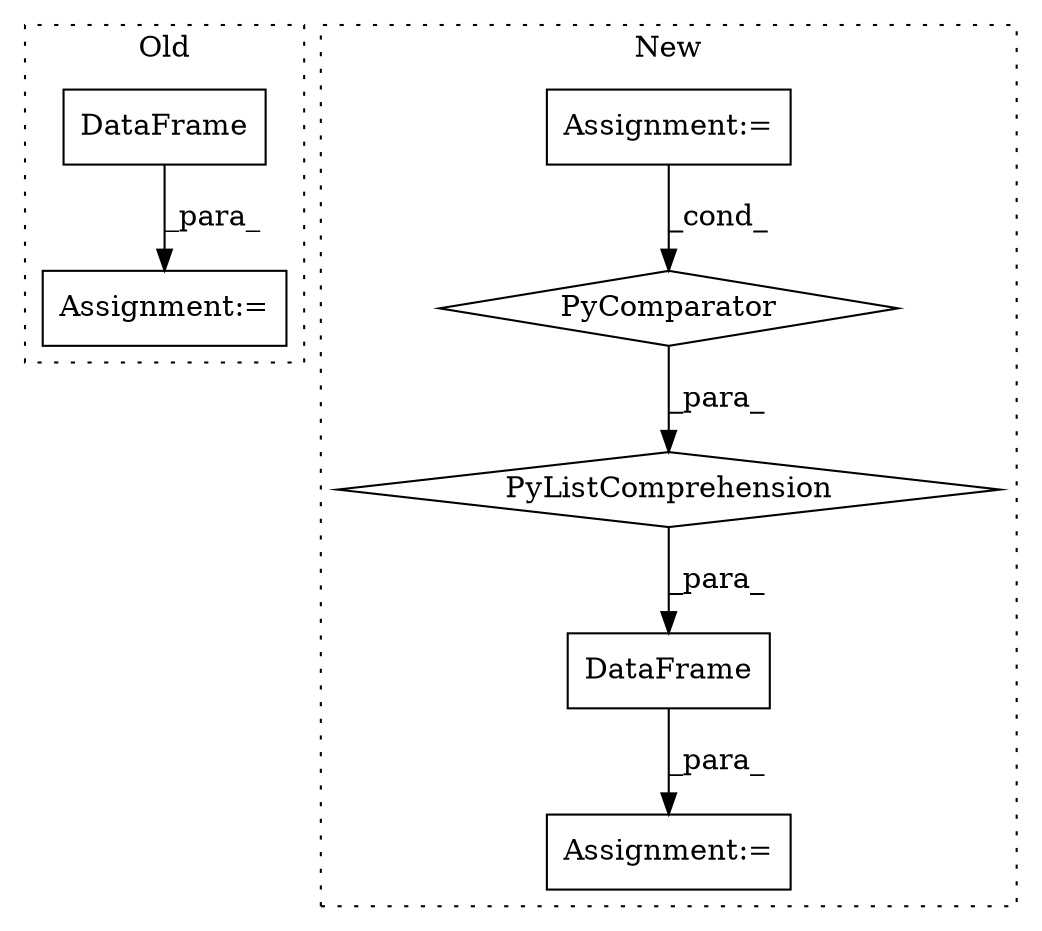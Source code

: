 digraph G {
subgraph cluster0 {
1 [label="DataFrame" a="32" s="2590,2606" l="10,1" shape="box"];
3 [label="Assignment:=" a="7" s="2860" l="1" shape="box"];
label = "Old";
style="dotted";
}
subgraph cluster1 {
2 [label="DataFrame" a="32" s="2565,2878" l="10,1" shape="box"];
4 [label="Assignment:=" a="7" s="2835" l="40" shape="box"];
5 [label="Assignment:=" a="7" s="2557" l="1" shape="box"];
6 [label="PyComparator" a="113" s="2835" l="40" shape="diamond"];
7 [label="PyListComprehension" a="109" s="2743" l="140" shape="diamond"];
label = "New";
style="dotted";
}
1 -> 3 [label="_para_"];
2 -> 5 [label="_para_"];
4 -> 6 [label="_cond_"];
6 -> 7 [label="_para_"];
7 -> 2 [label="_para_"];
}